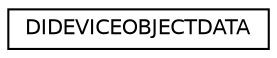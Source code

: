 digraph "Graphical Class Hierarchy"
{
 // LATEX_PDF_SIZE
  edge [fontname="Helvetica",fontsize="10",labelfontname="Helvetica",labelfontsize="10"];
  node [fontname="Helvetica",fontsize="10",shape=record];
  rankdir="LR";
  Node0 [label="DIDEVICEOBJECTDATA",height=0.2,width=0.4,color="black", fillcolor="white", style="filled",URL="$structDIDEVICEOBJECTDATA.html",tooltip=" "];
}
